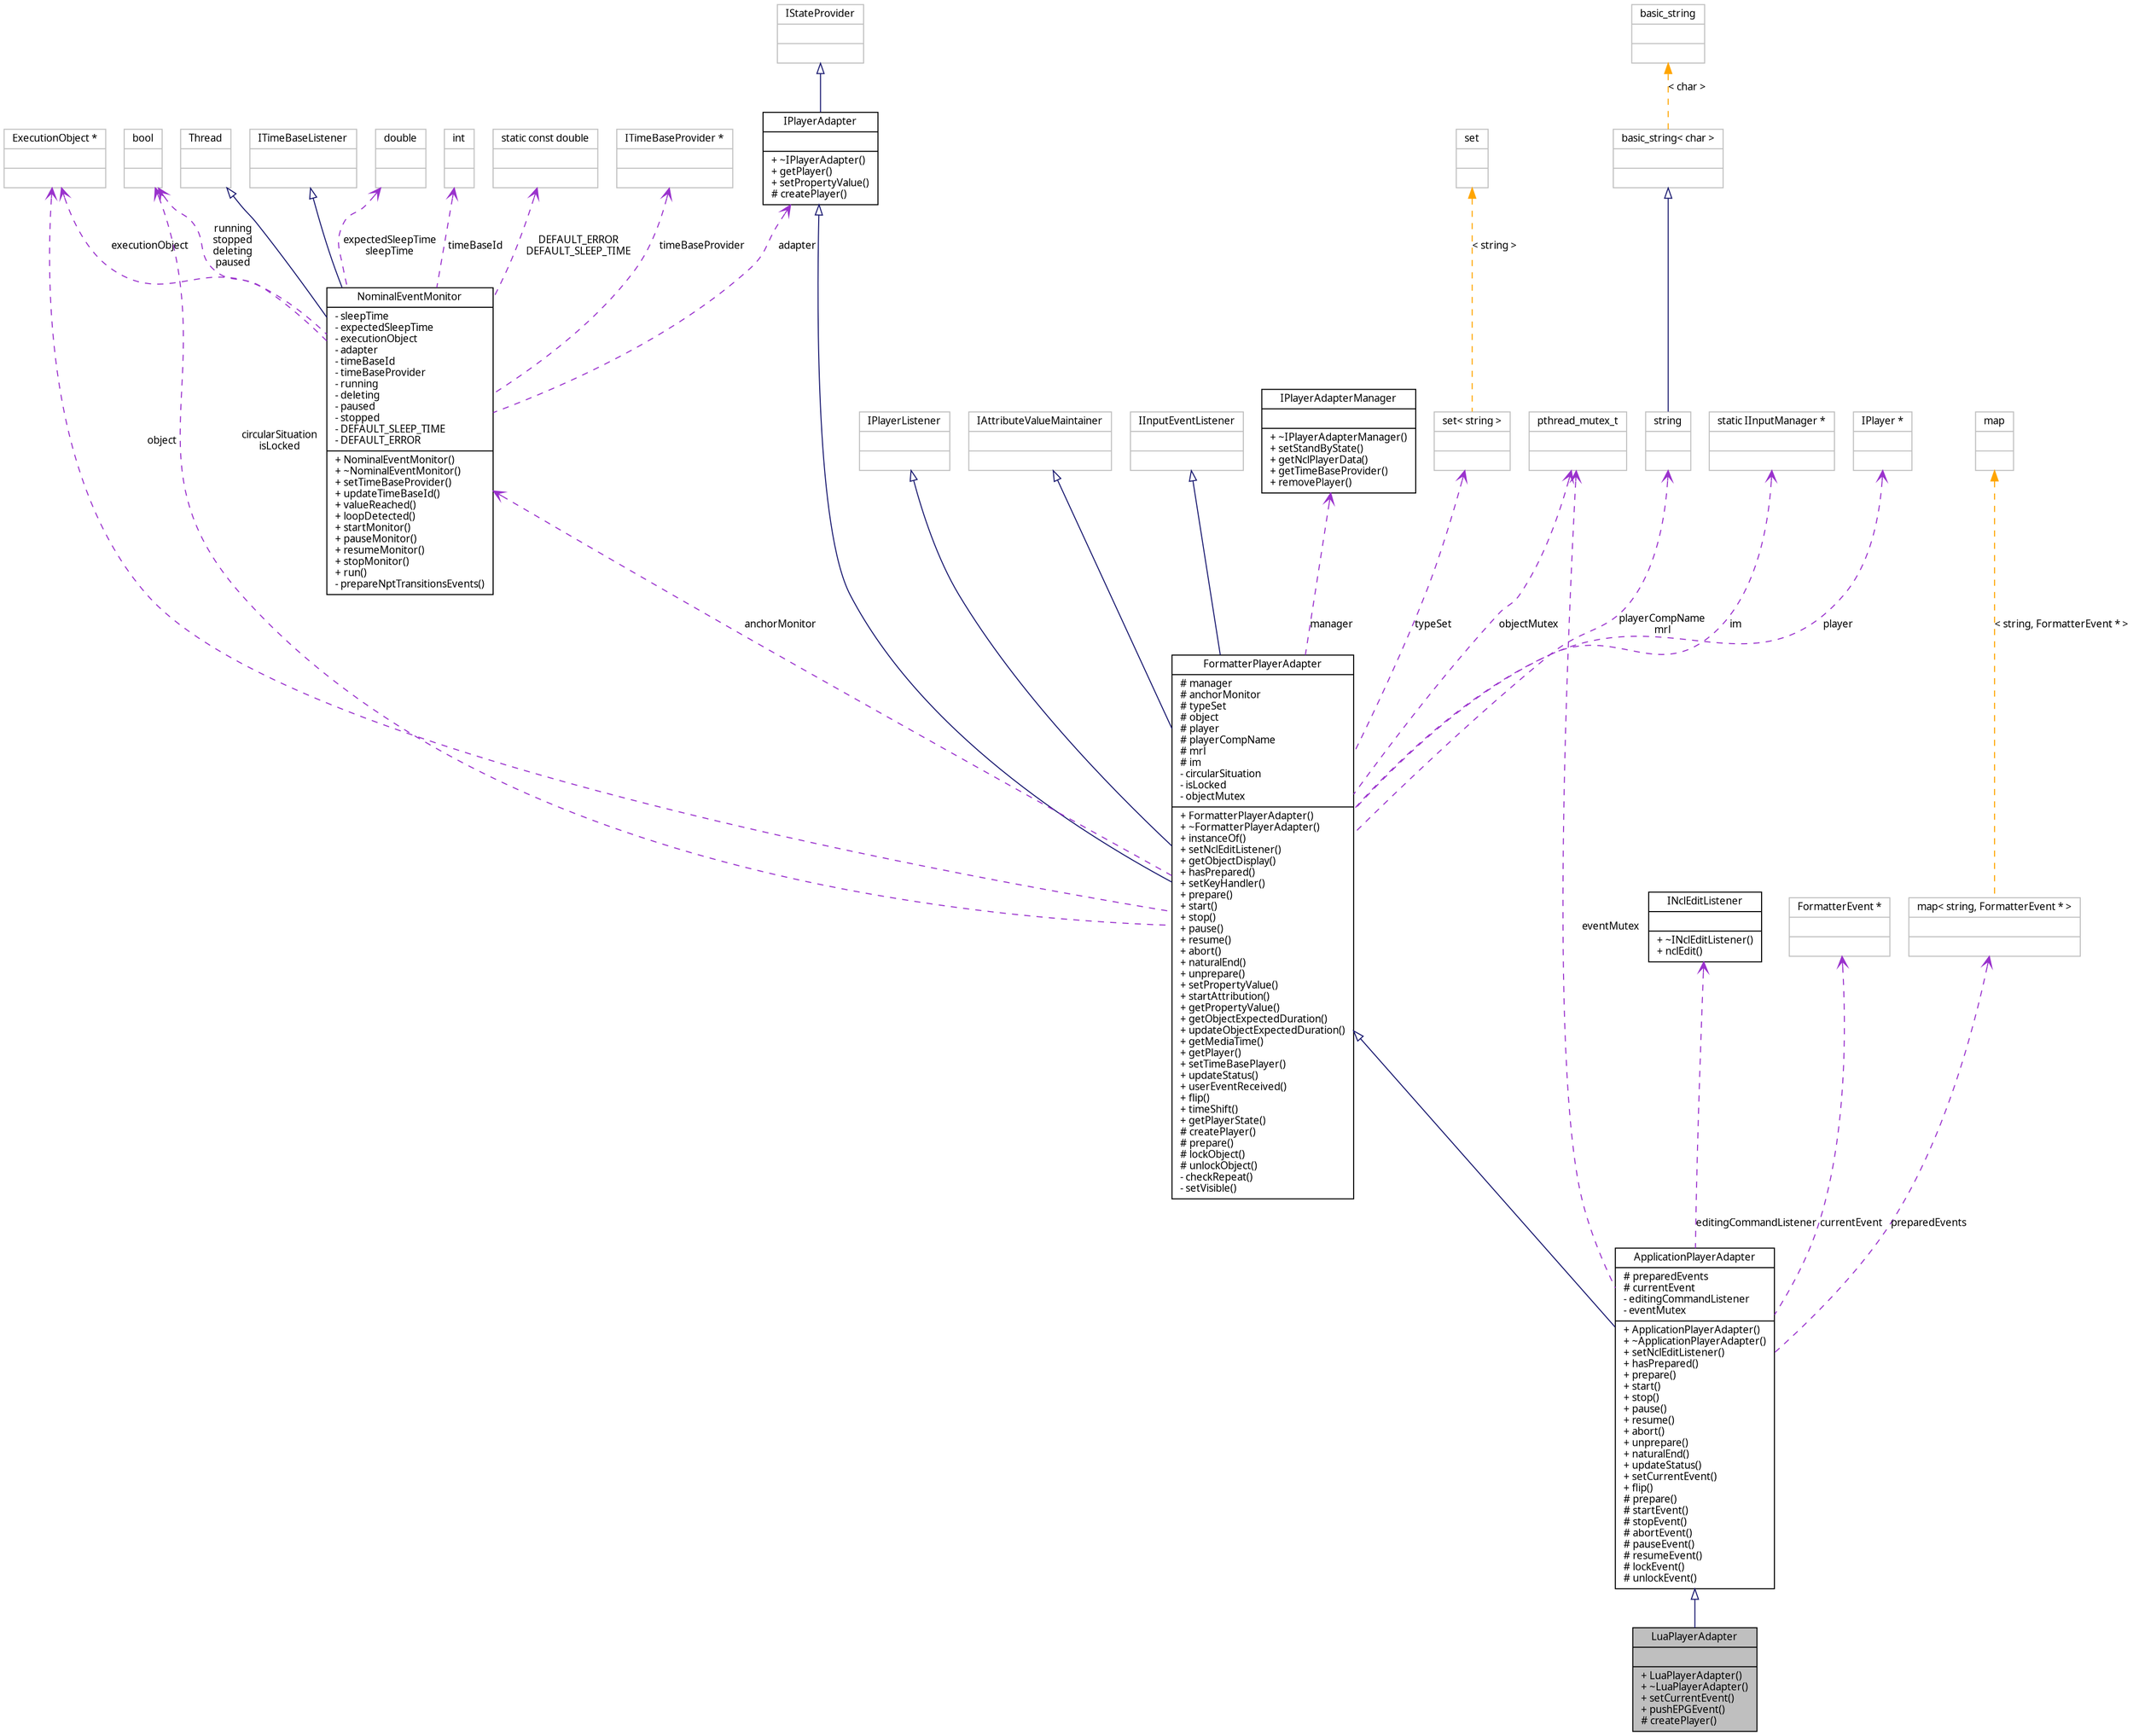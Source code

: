 digraph G
{
  edge [fontname="FreeSans.ttf",fontsize=10,labelfontname="FreeSans.ttf",labelfontsize=10];
  node [fontname="FreeSans.ttf",fontsize=10,shape=record];
  Node1 [label="{LuaPlayerAdapter\n||+ LuaPlayerAdapter()\l+ ~LuaPlayerAdapter()\l+ setCurrentEvent()\l+ pushEPGEvent()\l# createPlayer()\l}",height=0.2,width=0.4,color="black", fillcolor="grey75", style="filled" fontcolor="black"];
  Node2 -> Node1 [dir=back,color="midnightblue",fontsize=10,style="solid",arrowtail="empty",fontname="FreeSans.ttf"];
  Node2 [label="{ApplicationPlayerAdapter\n|# preparedEvents\l# currentEvent\l- editingCommandListener\l- eventMutex\l|+ ApplicationPlayerAdapter()\l+ ~ApplicationPlayerAdapter()\l+ setNclEditListener()\l+ hasPrepared()\l+ prepare()\l+ start()\l+ stop()\l+ pause()\l+ resume()\l+ abort()\l+ unprepare()\l+ naturalEnd()\l+ updateStatus()\l+ setCurrentEvent()\l+ flip()\l# prepare()\l# startEvent()\l# stopEvent()\l# abortEvent()\l# pauseEvent()\l# resumeEvent()\l# lockEvent()\l# unlockEvent()\l}",height=0.2,width=0.4,color="black", fillcolor="white", style="filled",URL="$classbr_1_1pucrio_1_1telemidia_1_1ginga_1_1ncl_1_1adapters_1_1application_1_1ApplicationPlayerAdapter.html"];
  Node3 -> Node2 [dir=back,color="midnightblue",fontsize=10,style="solid",arrowtail="empty",fontname="FreeSans.ttf"];
  Node3 [label="{FormatterPlayerAdapter\n|# manager\l# anchorMonitor\l# typeSet\l# object\l# player\l# playerCompName\l# mrl\l# im\l- circularSituation\l- isLocked\l- objectMutex\l|+ FormatterPlayerAdapter()\l+ ~FormatterPlayerAdapter()\l+ instanceOf()\l+ setNclEditListener()\l+ getObjectDisplay()\l+ hasPrepared()\l+ setKeyHandler()\l+ prepare()\l+ start()\l+ stop()\l+ pause()\l+ resume()\l+ abort()\l+ naturalEnd()\l+ unprepare()\l+ setPropertyValue()\l+ startAttribution()\l+ getPropertyValue()\l+ getObjectExpectedDuration()\l+ updateObjectExpectedDuration()\l+ getMediaTime()\l+ getPlayer()\l+ setTimeBasePlayer()\l+ updateStatus()\l+ userEventReceived()\l+ flip()\l+ timeShift()\l+ getPlayerState()\l# createPlayer()\l# prepare()\l# lockObject()\l# unlockObject()\l- checkRepeat()\l- setVisible()\l}",height=0.2,width=0.4,color="black", fillcolor="white", style="filled",URL="$classbr_1_1pucrio_1_1telemidia_1_1ginga_1_1ncl_1_1adapters_1_1FormatterPlayerAdapter.html"];
  Node4 -> Node3 [dir=back,color="midnightblue",fontsize=10,style="solid",arrowtail="empty",fontname="FreeSans.ttf"];
  Node4 [label="{IPlayerAdapter\n||+ ~IPlayerAdapter()\l+ getPlayer()\l+ setPropertyValue()\l# createPlayer()\l}",height=0.2,width=0.4,color="black", fillcolor="white", style="filled",URL="$classbr_1_1pucrio_1_1telemidia_1_1ginga_1_1ncl_1_1adapters_1_1IPlayerAdapter.html"];
  Node5 -> Node4 [dir=back,color="midnightblue",fontsize=10,style="solid",arrowtail="empty",fontname="FreeSans.ttf"];
  Node5 [label="{IStateProvider\n||}",height=0.2,width=0.4,color="grey75", fillcolor="white", style="filled"];
  Node6 -> Node3 [dir=back,color="midnightblue",fontsize=10,style="solid",arrowtail="empty",fontname="FreeSans.ttf"];
  Node6 [label="{IPlayerListener\n||}",height=0.2,width=0.4,color="grey75", fillcolor="white", style="filled"];
  Node7 -> Node3 [dir=back,color="midnightblue",fontsize=10,style="solid",arrowtail="empty",fontname="FreeSans.ttf"];
  Node7 [label="{IAttributeValueMaintainer\n||}",height=0.2,width=0.4,color="grey75", fillcolor="white", style="filled"];
  Node8 -> Node3 [dir=back,color="midnightblue",fontsize=10,style="solid",arrowtail="empty",fontname="FreeSans.ttf"];
  Node8 [label="{IInputEventListener\n||}",height=0.2,width=0.4,color="grey75", fillcolor="white", style="filled"];
  Node9 -> Node3 [dir=back,color="darkorchid3",fontsize=10,style="dashed",label="manager",arrowtail="open",fontname="FreeSans.ttf"];
  Node9 [label="{IPlayerAdapterManager\n||+ ~IPlayerAdapterManager()\l+ setStandByState()\l+ getNclPlayerData()\l+ getTimeBaseProvider()\l+ removePlayer()\l}",height=0.2,width=0.4,color="black", fillcolor="white", style="filled",URL="$classbr_1_1pucrio_1_1telemidia_1_1ginga_1_1ncl_1_1adapters_1_1IPlayerAdapterManager.html"];
  Node10 -> Node3 [dir=back,color="darkorchid3",fontsize=10,style="dashed",label="typeSet",arrowtail="open",fontname="FreeSans.ttf"];
  Node10 [label="{set\< string \>\n||}",height=0.2,width=0.4,color="grey75", fillcolor="white", style="filled"];
  Node11 -> Node10 [dir=back,color="orange",fontsize=10,style="dashed",label="\< string \>",fontname="FreeSans.ttf"];
  Node11 [label="{set\n||}",height=0.2,width=0.4,color="grey75", fillcolor="white", style="filled",tooltip="STL class."];
  Node12 -> Node3 [dir=back,color="darkorchid3",fontsize=10,style="dashed",label="objectMutex",arrowtail="open",fontname="FreeSans.ttf"];
  Node12 [label="{pthread_mutex_t\n||}",height=0.2,width=0.4,color="grey75", fillcolor="white", style="filled"];
  Node13 -> Node3 [dir=back,color="darkorchid3",fontsize=10,style="dashed",label="object",arrowtail="open",fontname="FreeSans.ttf"];
  Node13 [label="{ExecutionObject *\n||}",height=0.2,width=0.4,color="grey75", fillcolor="white", style="filled"];
  Node14 -> Node3 [dir=back,color="darkorchid3",fontsize=10,style="dashed",label="circularSituation\nisLocked",arrowtail="open",fontname="FreeSans.ttf"];
  Node14 [label="{bool\n||}",height=0.2,width=0.4,color="grey75", fillcolor="white", style="filled"];
  Node15 -> Node3 [dir=back,color="darkorchid3",fontsize=10,style="dashed",label="playerCompName\nmrl",arrowtail="open",fontname="FreeSans.ttf"];
  Node15 [label="{string\n||}",height=0.2,width=0.4,color="grey75", fillcolor="white", style="filled",tooltip="STL class."];
  Node16 -> Node15 [dir=back,color="midnightblue",fontsize=10,style="solid",arrowtail="empty",fontname="FreeSans.ttf"];
  Node16 [label="{basic_string\< char \>\n||}",height=0.2,width=0.4,color="grey75", fillcolor="white", style="filled"];
  Node17 -> Node16 [dir=back,color="orange",fontsize=10,style="dashed",label="\< char \>",fontname="FreeSans.ttf"];
  Node17 [label="{basic_string\n||}",height=0.2,width=0.4,color="grey75", fillcolor="white", style="filled",tooltip="STL class."];
  Node18 -> Node3 [dir=back,color="darkorchid3",fontsize=10,style="dashed",label="anchorMonitor",arrowtail="open",fontname="FreeSans.ttf"];
  Node18 [label="{NominalEventMonitor\n|- sleepTime\l- expectedSleepTime\l- executionObject\l- adapter\l- timeBaseId\l- timeBaseProvider\l- running\l- deleting\l- paused\l- stopped\l- DEFAULT_SLEEP_TIME\l- DEFAULT_ERROR\l|+ NominalEventMonitor()\l+ ~NominalEventMonitor()\l+ setTimeBaseProvider()\l+ updateTimeBaseId()\l+ valueReached()\l+ loopDetected()\l+ startMonitor()\l+ pauseMonitor()\l+ resumeMonitor()\l+ stopMonitor()\l+ run()\l- prepareNptTransitionsEvents()\l}",height=0.2,width=0.4,color="black", fillcolor="white", style="filled",URL="$classbr_1_1pucrio_1_1telemidia_1_1ginga_1_1ncl_1_1adapters_1_1NominalEventMonitor.html"];
  Node19 -> Node18 [dir=back,color="midnightblue",fontsize=10,style="solid",arrowtail="empty",fontname="FreeSans.ttf"];
  Node19 [label="{Thread\n||}",height=0.2,width=0.4,color="grey75", fillcolor="white", style="filled"];
  Node20 -> Node18 [dir=back,color="midnightblue",fontsize=10,style="solid",arrowtail="empty",fontname="FreeSans.ttf"];
  Node20 [label="{ITimeBaseListener\n||}",height=0.2,width=0.4,color="grey75", fillcolor="white", style="filled"];
  Node21 -> Node18 [dir=back,color="darkorchid3",fontsize=10,style="dashed",label="expectedSleepTime\nsleepTime",arrowtail="open",fontname="FreeSans.ttf"];
  Node21 [label="{double\n||}",height=0.2,width=0.4,color="grey75", fillcolor="white", style="filled"];
  Node4 -> Node18 [dir=back,color="darkorchid3",fontsize=10,style="dashed",label="adapter",arrowtail="open",fontname="FreeSans.ttf"];
  Node22 -> Node18 [dir=back,color="darkorchid3",fontsize=10,style="dashed",label="timeBaseId",arrowtail="open",fontname="FreeSans.ttf"];
  Node22 [label="{int\n||}",height=0.2,width=0.4,color="grey75", fillcolor="white", style="filled"];
  Node13 -> Node18 [dir=back,color="darkorchid3",fontsize=10,style="dashed",label="executionObject",arrowtail="open",fontname="FreeSans.ttf"];
  Node14 -> Node18 [dir=back,color="darkorchid3",fontsize=10,style="dashed",label="running\nstopped\ndeleting\npaused",arrowtail="open",fontname="FreeSans.ttf"];
  Node23 -> Node18 [dir=back,color="darkorchid3",fontsize=10,style="dashed",label="DEFAULT_ERROR\nDEFAULT_SLEEP_TIME",arrowtail="open",fontname="FreeSans.ttf"];
  Node23 [label="{static const double\n||}",height=0.2,width=0.4,color="grey75", fillcolor="white", style="filled"];
  Node24 -> Node18 [dir=back,color="darkorchid3",fontsize=10,style="dashed",label="timeBaseProvider",arrowtail="open",fontname="FreeSans.ttf"];
  Node24 [label="{ITimeBaseProvider *\n||}",height=0.2,width=0.4,color="grey75", fillcolor="white", style="filled"];
  Node25 -> Node3 [dir=back,color="darkorchid3",fontsize=10,style="dashed",label="im",arrowtail="open",fontname="FreeSans.ttf"];
  Node25 [label="{static IInputManager *\n||}",height=0.2,width=0.4,color="grey75", fillcolor="white", style="filled"];
  Node26 -> Node3 [dir=back,color="darkorchid3",fontsize=10,style="dashed",label="player",arrowtail="open",fontname="FreeSans.ttf"];
  Node26 [label="{IPlayer *\n||}",height=0.2,width=0.4,color="grey75", fillcolor="white", style="filled"];
  Node27 -> Node2 [dir=back,color="darkorchid3",fontsize=10,style="dashed",label="editingCommandListener",arrowtail="open",fontname="FreeSans.ttf"];
  Node27 [label="{INclEditListener\n||+ ~INclEditListener()\l+ nclEdit()\l}",height=0.2,width=0.4,color="black", fillcolor="white", style="filled",URL="$classbr_1_1pucrio_1_1telemidia_1_1ginga_1_1ncl_1_1adapters_1_1INclEditListener.html"];
  Node28 -> Node2 [dir=back,color="darkorchid3",fontsize=10,style="dashed",label="currentEvent",arrowtail="open",fontname="FreeSans.ttf"];
  Node28 [label="{FormatterEvent *\n||}",height=0.2,width=0.4,color="grey75", fillcolor="white", style="filled"];
  Node12 -> Node2 [dir=back,color="darkorchid3",fontsize=10,style="dashed",label="eventMutex",arrowtail="open",fontname="FreeSans.ttf"];
  Node29 -> Node2 [dir=back,color="darkorchid3",fontsize=10,style="dashed",label="preparedEvents",arrowtail="open",fontname="FreeSans.ttf"];
  Node29 [label="{map\< string, FormatterEvent * \>\n||}",height=0.2,width=0.4,color="grey75", fillcolor="white", style="filled"];
  Node30 -> Node29 [dir=back,color="orange",fontsize=10,style="dashed",label="\< string, FormatterEvent * \>",fontname="FreeSans.ttf"];
  Node30 [label="{map\n||}",height=0.2,width=0.4,color="grey75", fillcolor="white", style="filled",tooltip="STL class."];
}
